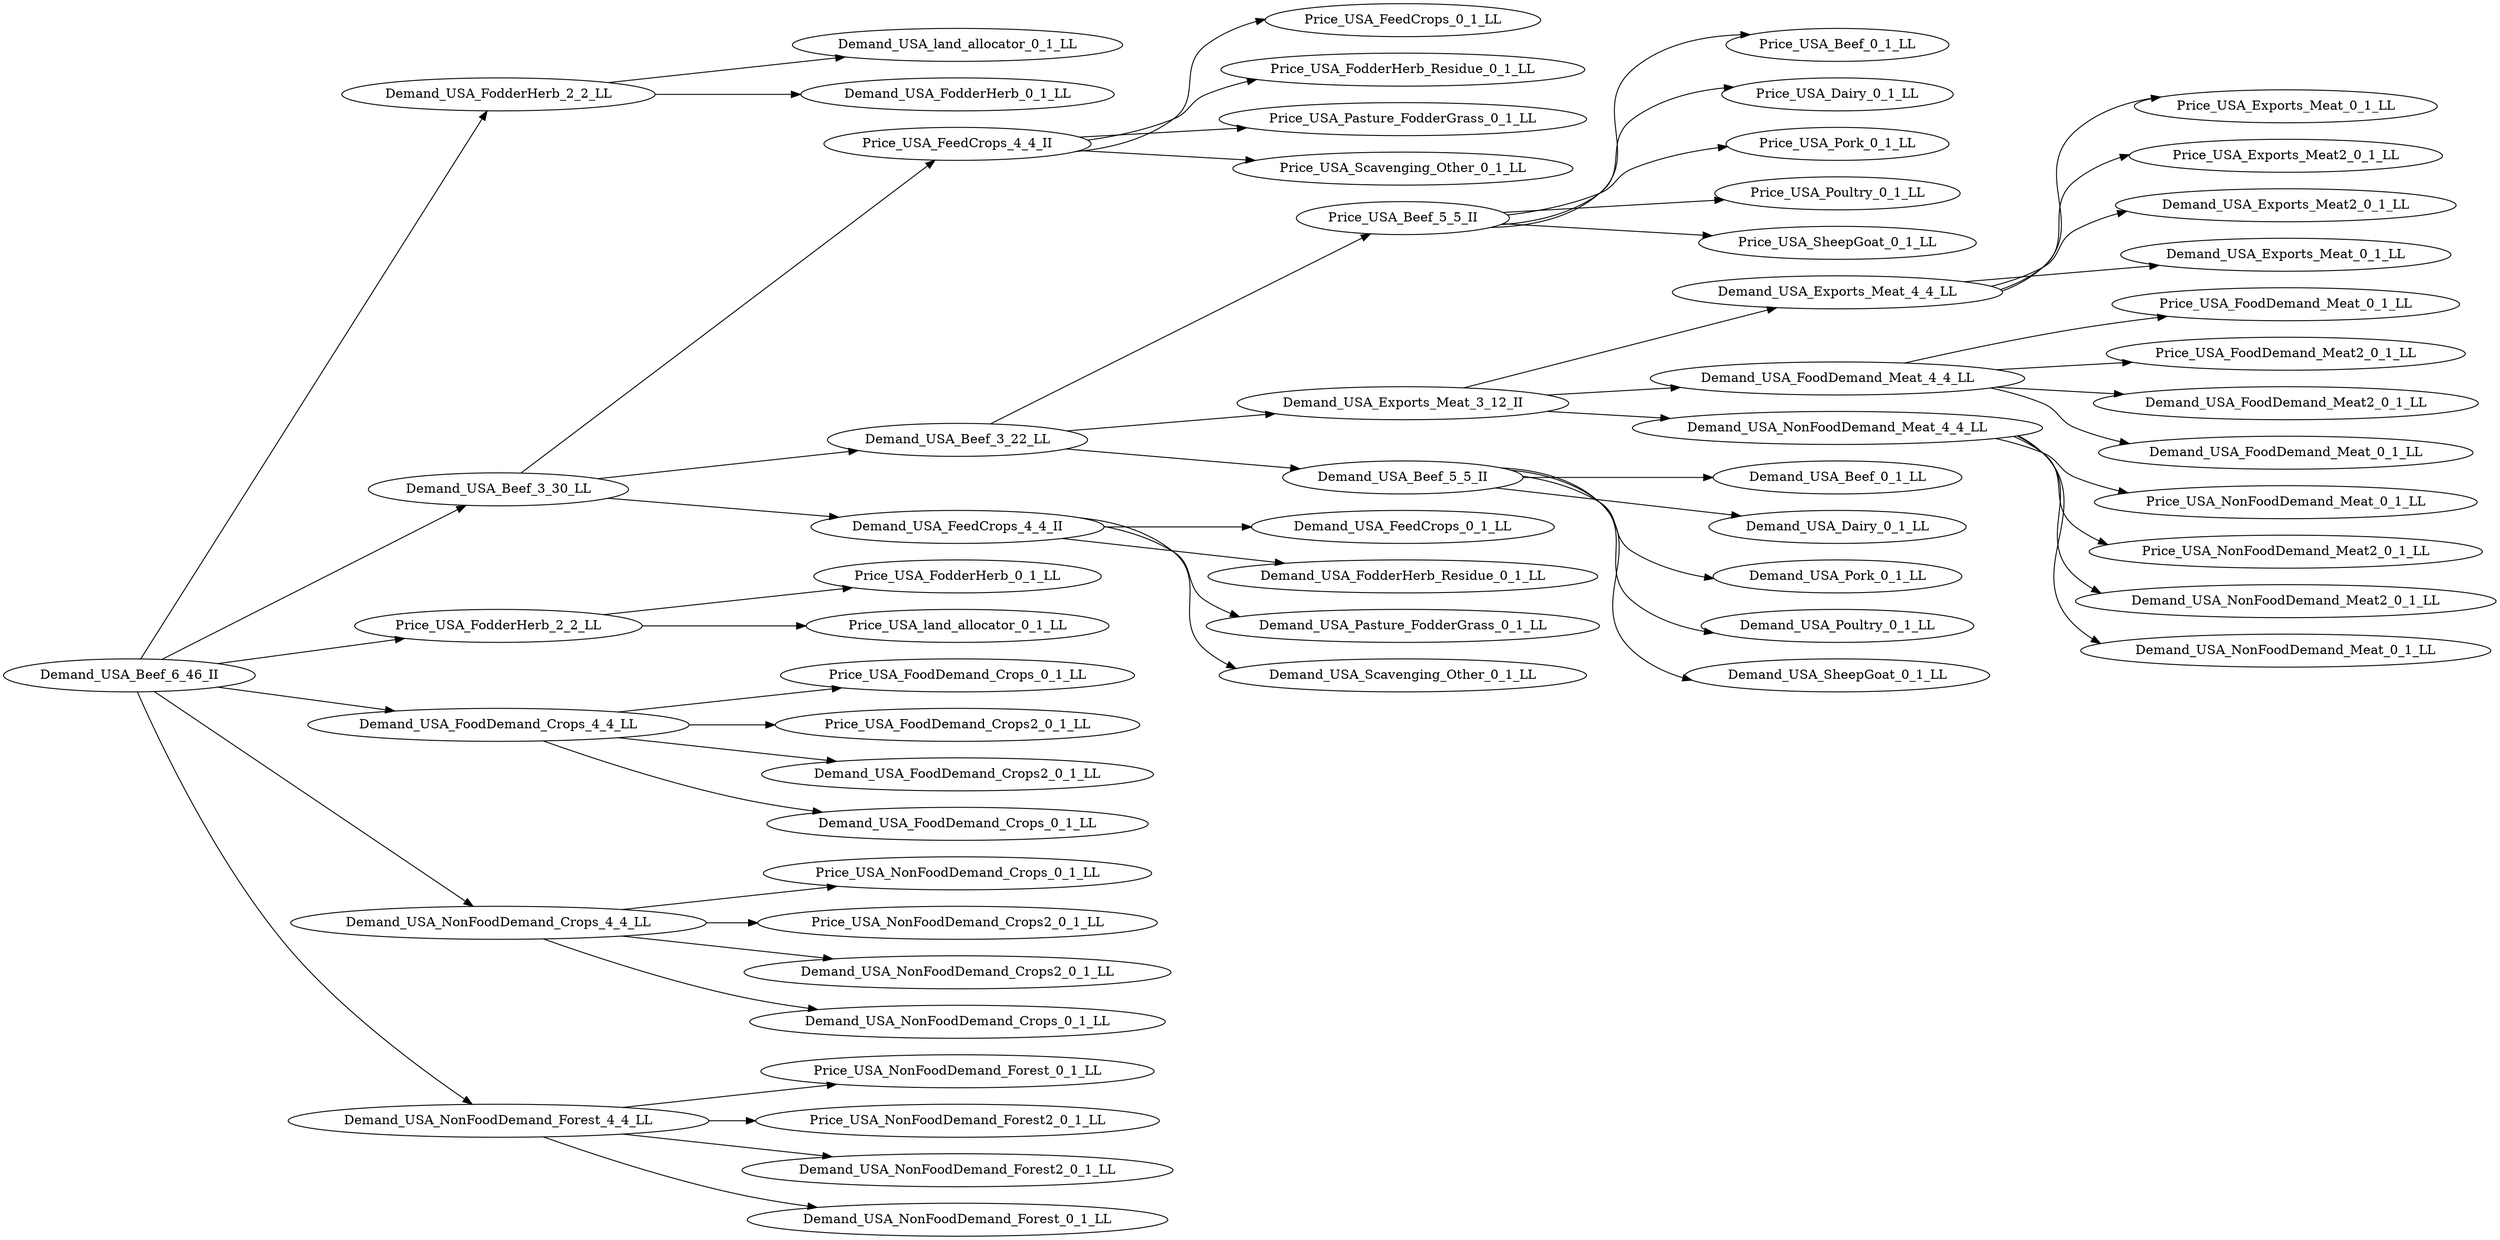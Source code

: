 digraph ClanTree {
rankdir=LR
Demand_USA_Beef_6_46_II -> Demand_USA_FodderHerb_2_2_LL;
Demand_USA_FodderHerb_2_2_LL -> Demand_USA_land_allocator_0_1_LL;
Demand_USA_FodderHerb_2_2_LL -> Demand_USA_FodderHerb_0_1_LL;
Demand_USA_Beef_6_46_II -> Demand_USA_Beef_3_30_LL;
Demand_USA_Beef_3_30_LL -> Price_USA_FeedCrops_4_4_II;
Price_USA_FeedCrops_4_4_II -> Price_USA_FeedCrops_0_1_LL;
Price_USA_FeedCrops_4_4_II -> Price_USA_FodderHerb_Residue_0_1_LL;
Price_USA_FeedCrops_4_4_II -> Price_USA_Pasture_FodderGrass_0_1_LL;
Price_USA_FeedCrops_4_4_II -> Price_USA_Scavenging_Other_0_1_LL;
Demand_USA_Beef_3_30_LL -> Demand_USA_Beef_3_22_LL;
Demand_USA_Beef_3_22_LL -> Price_USA_Beef_5_5_II;
Price_USA_Beef_5_5_II -> Price_USA_Beef_0_1_LL;
Price_USA_Beef_5_5_II -> Price_USA_Dairy_0_1_LL;
Price_USA_Beef_5_5_II -> Price_USA_Pork_0_1_LL;
Price_USA_Beef_5_5_II -> Price_USA_Poultry_0_1_LL;
Price_USA_Beef_5_5_II -> Price_USA_SheepGoat_0_1_LL;
Demand_USA_Beef_3_22_LL -> Demand_USA_Exports_Meat_3_12_II;
Demand_USA_Exports_Meat_3_12_II -> Demand_USA_Exports_Meat_4_4_LL;
Demand_USA_Exports_Meat_4_4_LL -> Price_USA_Exports_Meat_0_1_LL;
Demand_USA_Exports_Meat_4_4_LL -> Price_USA_Exports_Meat2_0_1_LL;
Demand_USA_Exports_Meat_4_4_LL -> Demand_USA_Exports_Meat2_0_1_LL;
Demand_USA_Exports_Meat_4_4_LL -> Demand_USA_Exports_Meat_0_1_LL;
Demand_USA_Exports_Meat_3_12_II -> Demand_USA_FoodDemand_Meat_4_4_LL;
Demand_USA_FoodDemand_Meat_4_4_LL -> Price_USA_FoodDemand_Meat_0_1_LL;
Demand_USA_FoodDemand_Meat_4_4_LL -> Price_USA_FoodDemand_Meat2_0_1_LL;
Demand_USA_FoodDemand_Meat_4_4_LL -> Demand_USA_FoodDemand_Meat2_0_1_LL;
Demand_USA_FoodDemand_Meat_4_4_LL -> Demand_USA_FoodDemand_Meat_0_1_LL;
Demand_USA_Exports_Meat_3_12_II -> Demand_USA_NonFoodDemand_Meat_4_4_LL;
Demand_USA_NonFoodDemand_Meat_4_4_LL -> Price_USA_NonFoodDemand_Meat_0_1_LL;
Demand_USA_NonFoodDemand_Meat_4_4_LL -> Price_USA_NonFoodDemand_Meat2_0_1_LL;
Demand_USA_NonFoodDemand_Meat_4_4_LL -> Demand_USA_NonFoodDemand_Meat2_0_1_LL;
Demand_USA_NonFoodDemand_Meat_4_4_LL -> Demand_USA_NonFoodDemand_Meat_0_1_LL;
Demand_USA_Beef_3_22_LL -> Demand_USA_Beef_5_5_II;
Demand_USA_Beef_5_5_II -> Demand_USA_Beef_0_1_LL;
Demand_USA_Beef_5_5_II -> Demand_USA_Dairy_0_1_LL;
Demand_USA_Beef_5_5_II -> Demand_USA_Pork_0_1_LL;
Demand_USA_Beef_5_5_II -> Demand_USA_Poultry_0_1_LL;
Demand_USA_Beef_5_5_II -> Demand_USA_SheepGoat_0_1_LL;
Demand_USA_Beef_3_30_LL -> Demand_USA_FeedCrops_4_4_II;
Demand_USA_FeedCrops_4_4_II -> Demand_USA_FeedCrops_0_1_LL;
Demand_USA_FeedCrops_4_4_II -> Demand_USA_FodderHerb_Residue_0_1_LL;
Demand_USA_FeedCrops_4_4_II -> Demand_USA_Pasture_FodderGrass_0_1_LL;
Demand_USA_FeedCrops_4_4_II -> Demand_USA_Scavenging_Other_0_1_LL;
Demand_USA_Beef_6_46_II -> Price_USA_FodderHerb_2_2_LL;
Price_USA_FodderHerb_2_2_LL -> Price_USA_FodderHerb_0_1_LL;
Price_USA_FodderHerb_2_2_LL -> Price_USA_land_allocator_0_1_LL;
Demand_USA_Beef_6_46_II -> Demand_USA_FoodDemand_Crops_4_4_LL;
Demand_USA_FoodDemand_Crops_4_4_LL -> Price_USA_FoodDemand_Crops_0_1_LL;
Demand_USA_FoodDemand_Crops_4_4_LL -> Price_USA_FoodDemand_Crops2_0_1_LL;
Demand_USA_FoodDemand_Crops_4_4_LL -> Demand_USA_FoodDemand_Crops2_0_1_LL;
Demand_USA_FoodDemand_Crops_4_4_LL -> Demand_USA_FoodDemand_Crops_0_1_LL;
Demand_USA_Beef_6_46_II -> Demand_USA_NonFoodDemand_Crops_4_4_LL;
Demand_USA_NonFoodDemand_Crops_4_4_LL -> Price_USA_NonFoodDemand_Crops_0_1_LL;
Demand_USA_NonFoodDemand_Crops_4_4_LL -> Price_USA_NonFoodDemand_Crops2_0_1_LL;
Demand_USA_NonFoodDemand_Crops_4_4_LL -> Demand_USA_NonFoodDemand_Crops2_0_1_LL;
Demand_USA_NonFoodDemand_Crops_4_4_LL -> Demand_USA_NonFoodDemand_Crops_0_1_LL;
Demand_USA_Beef_6_46_II -> Demand_USA_NonFoodDemand_Forest_4_4_LL;
Demand_USA_NonFoodDemand_Forest_4_4_LL -> Price_USA_NonFoodDemand_Forest_0_1_LL;
Demand_USA_NonFoodDemand_Forest_4_4_LL -> Price_USA_NonFoodDemand_Forest2_0_1_LL;
Demand_USA_NonFoodDemand_Forest_4_4_LL -> Demand_USA_NonFoodDemand_Forest2_0_1_LL;
Demand_USA_NonFoodDemand_Forest_4_4_LL -> Demand_USA_NonFoodDemand_Forest_0_1_LL;
}
